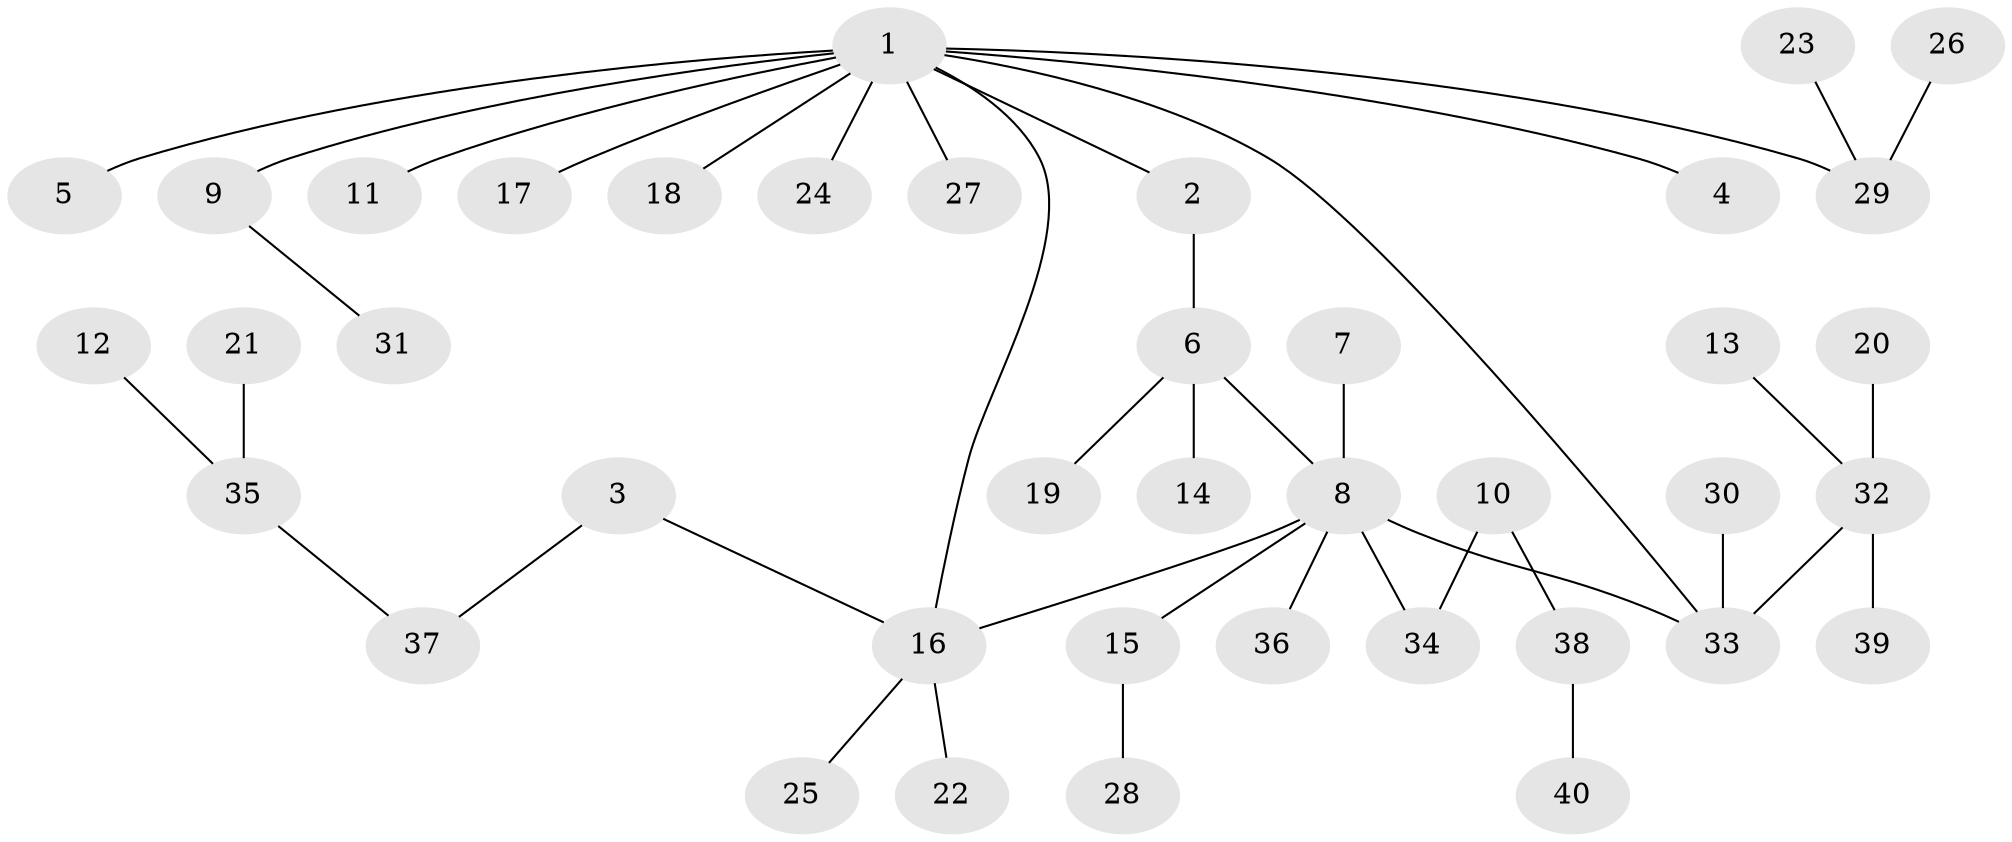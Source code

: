 // original degree distribution, {13: 0.017857142857142856, 3: 0.08928571428571429, 2: 0.125, 5: 0.03571428571428571, 8: 0.017857142857142856, 1: 0.6428571428571429, 6: 0.017857142857142856, 4: 0.05357142857142857}
// Generated by graph-tools (version 1.1) at 2025/36/03/04/25 23:36:40]
// undirected, 40 vertices, 41 edges
graph export_dot {
  node [color=gray90,style=filled];
  1;
  2;
  3;
  4;
  5;
  6;
  7;
  8;
  9;
  10;
  11;
  12;
  13;
  14;
  15;
  16;
  17;
  18;
  19;
  20;
  21;
  22;
  23;
  24;
  25;
  26;
  27;
  28;
  29;
  30;
  31;
  32;
  33;
  34;
  35;
  36;
  37;
  38;
  39;
  40;
  1 -- 2 [weight=1.0];
  1 -- 4 [weight=1.0];
  1 -- 5 [weight=1.0];
  1 -- 9 [weight=1.0];
  1 -- 11 [weight=1.0];
  1 -- 16 [weight=1.0];
  1 -- 17 [weight=1.0];
  1 -- 18 [weight=1.0];
  1 -- 24 [weight=1.0];
  1 -- 27 [weight=1.0];
  1 -- 29 [weight=1.0];
  1 -- 33 [weight=1.0];
  2 -- 6 [weight=1.0];
  3 -- 16 [weight=1.0];
  3 -- 37 [weight=1.0];
  6 -- 8 [weight=1.0];
  6 -- 14 [weight=1.0];
  6 -- 19 [weight=1.0];
  7 -- 8 [weight=1.0];
  8 -- 15 [weight=1.0];
  8 -- 16 [weight=1.0];
  8 -- 33 [weight=1.0];
  8 -- 34 [weight=1.0];
  8 -- 36 [weight=1.0];
  9 -- 31 [weight=1.0];
  10 -- 34 [weight=1.0];
  10 -- 38 [weight=1.0];
  12 -- 35 [weight=1.0];
  13 -- 32 [weight=1.0];
  15 -- 28 [weight=1.0];
  16 -- 22 [weight=1.0];
  16 -- 25 [weight=1.0];
  20 -- 32 [weight=1.0];
  21 -- 35 [weight=1.0];
  23 -- 29 [weight=1.0];
  26 -- 29 [weight=1.0];
  30 -- 33 [weight=1.0];
  32 -- 33 [weight=1.0];
  32 -- 39 [weight=1.0];
  35 -- 37 [weight=1.0];
  38 -- 40 [weight=1.0];
}
